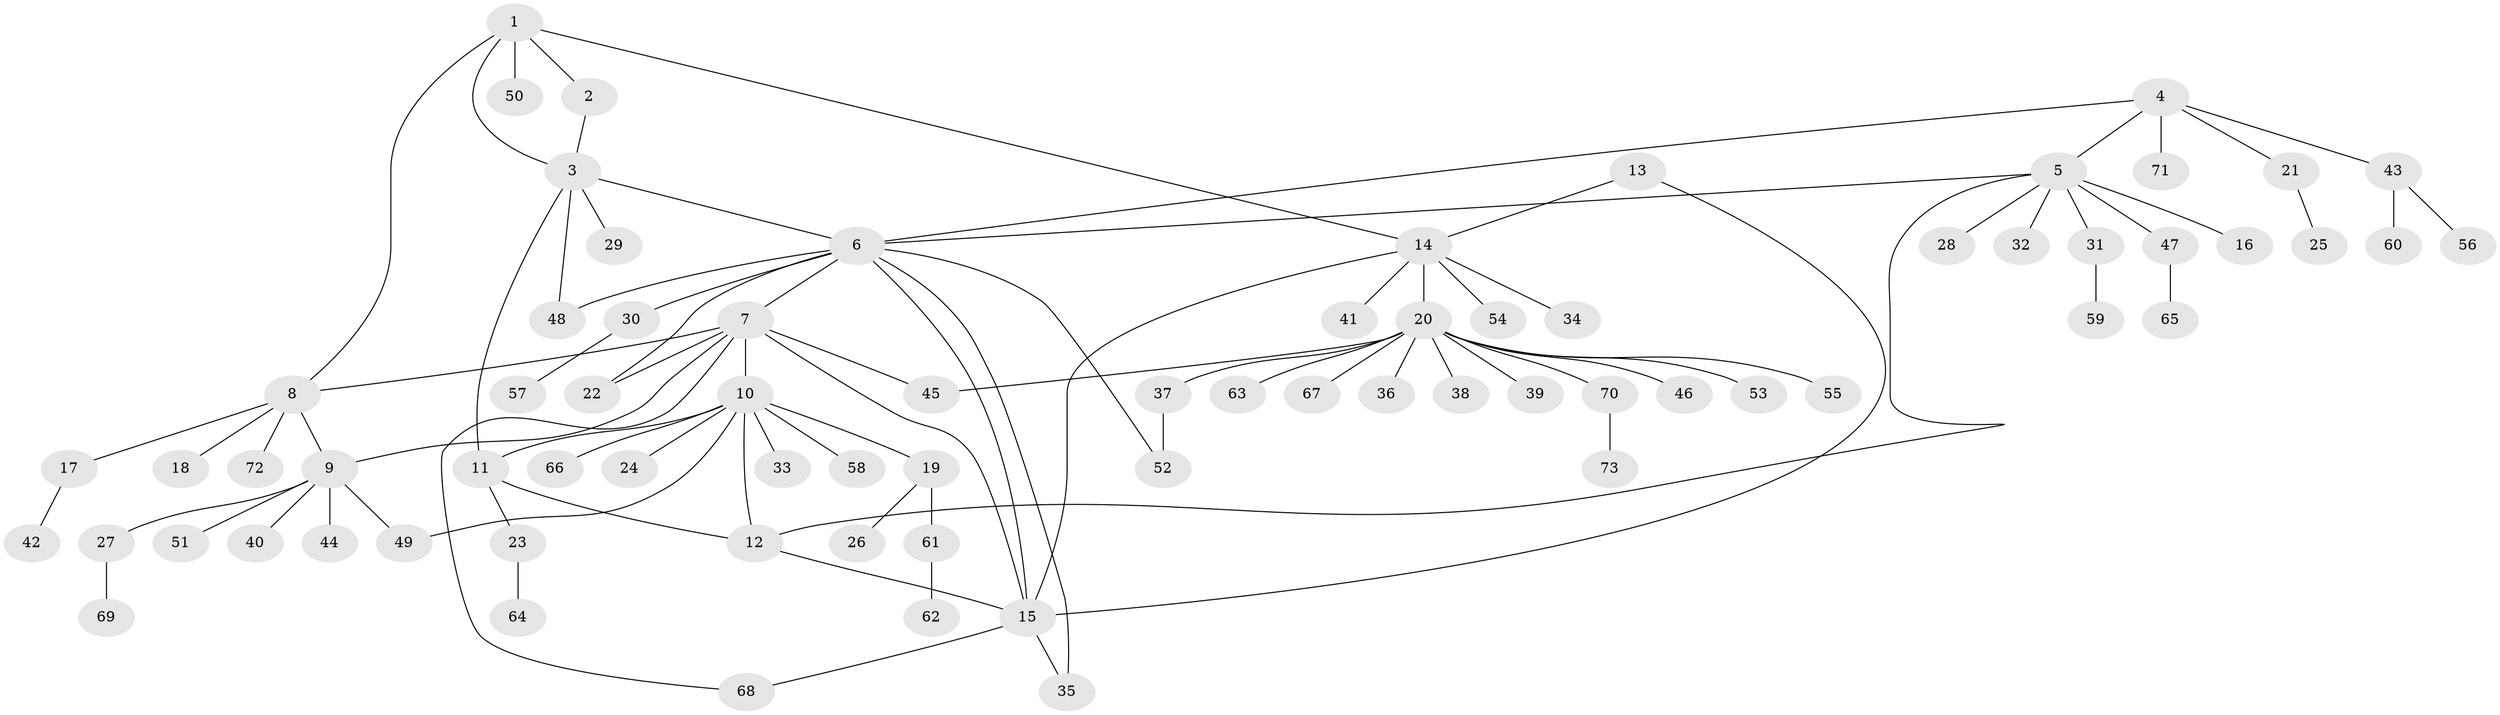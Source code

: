 // coarse degree distribution, {7: 0.03571428571428571, 1: 0.6428571428571429, 10: 0.017857142857142856, 11: 0.017857142857142856, 5: 0.017857142857142856, 6: 0.017857142857142856, 8: 0.017857142857142856, 4: 0.03571428571428571, 2: 0.16071428571428573, 17: 0.017857142857142856, 3: 0.017857142857142856}
// Generated by graph-tools (version 1.1) at 2025/24/03/03/25 07:24:15]
// undirected, 73 vertices, 90 edges
graph export_dot {
graph [start="1"]
  node [color=gray90,style=filled];
  1;
  2;
  3;
  4;
  5;
  6;
  7;
  8;
  9;
  10;
  11;
  12;
  13;
  14;
  15;
  16;
  17;
  18;
  19;
  20;
  21;
  22;
  23;
  24;
  25;
  26;
  27;
  28;
  29;
  30;
  31;
  32;
  33;
  34;
  35;
  36;
  37;
  38;
  39;
  40;
  41;
  42;
  43;
  44;
  45;
  46;
  47;
  48;
  49;
  50;
  51;
  52;
  53;
  54;
  55;
  56;
  57;
  58;
  59;
  60;
  61;
  62;
  63;
  64;
  65;
  66;
  67;
  68;
  69;
  70;
  71;
  72;
  73;
  1 -- 2;
  1 -- 3;
  1 -- 8;
  1 -- 14;
  1 -- 50;
  2 -- 3;
  3 -- 6;
  3 -- 11;
  3 -- 29;
  3 -- 48;
  4 -- 5;
  4 -- 6;
  4 -- 21;
  4 -- 43;
  4 -- 71;
  5 -- 6;
  5 -- 12;
  5 -- 16;
  5 -- 28;
  5 -- 31;
  5 -- 32;
  5 -- 47;
  6 -- 7;
  6 -- 15;
  6 -- 22;
  6 -- 30;
  6 -- 35;
  6 -- 48;
  6 -- 52;
  7 -- 8;
  7 -- 9;
  7 -- 10;
  7 -- 15;
  7 -- 22;
  7 -- 45;
  7 -- 68;
  8 -- 9;
  8 -- 17;
  8 -- 18;
  8 -- 72;
  9 -- 27;
  9 -- 40;
  9 -- 44;
  9 -- 49;
  9 -- 51;
  10 -- 11;
  10 -- 12;
  10 -- 19;
  10 -- 24;
  10 -- 33;
  10 -- 49;
  10 -- 58;
  10 -- 66;
  11 -- 12;
  11 -- 23;
  12 -- 15;
  13 -- 14;
  13 -- 15;
  14 -- 15;
  14 -- 20;
  14 -- 34;
  14 -- 41;
  14 -- 54;
  15 -- 35;
  15 -- 68;
  17 -- 42;
  19 -- 26;
  19 -- 61;
  20 -- 36;
  20 -- 37;
  20 -- 38;
  20 -- 39;
  20 -- 45;
  20 -- 46;
  20 -- 53;
  20 -- 55;
  20 -- 63;
  20 -- 67;
  20 -- 70;
  21 -- 25;
  23 -- 64;
  27 -- 69;
  30 -- 57;
  31 -- 59;
  37 -- 52;
  43 -- 56;
  43 -- 60;
  47 -- 65;
  61 -- 62;
  70 -- 73;
}

